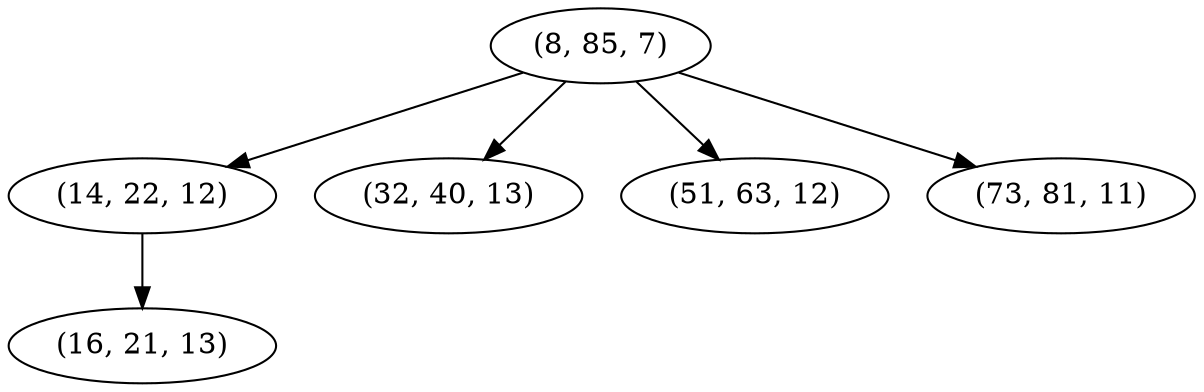 digraph tree {
    "(8, 85, 7)";
    "(14, 22, 12)";
    "(16, 21, 13)";
    "(32, 40, 13)";
    "(51, 63, 12)";
    "(73, 81, 11)";
    "(8, 85, 7)" -> "(14, 22, 12)";
    "(8, 85, 7)" -> "(32, 40, 13)";
    "(8, 85, 7)" -> "(51, 63, 12)";
    "(8, 85, 7)" -> "(73, 81, 11)";
    "(14, 22, 12)" -> "(16, 21, 13)";
}
